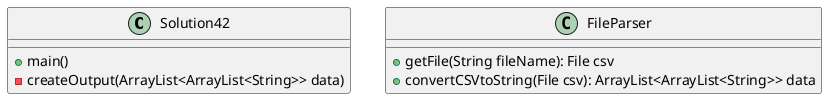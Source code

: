 @startuml
'https://plantuml.com/class-diagram

class Solution42{
+main()
-createOutput(ArrayList<ArrayList<String>> data)
}
class FileParser{
+getFile(String fileName): File csv
+convertCSVtoString(File csv): ArrayList<ArrayList<String>> data

}

@enduml